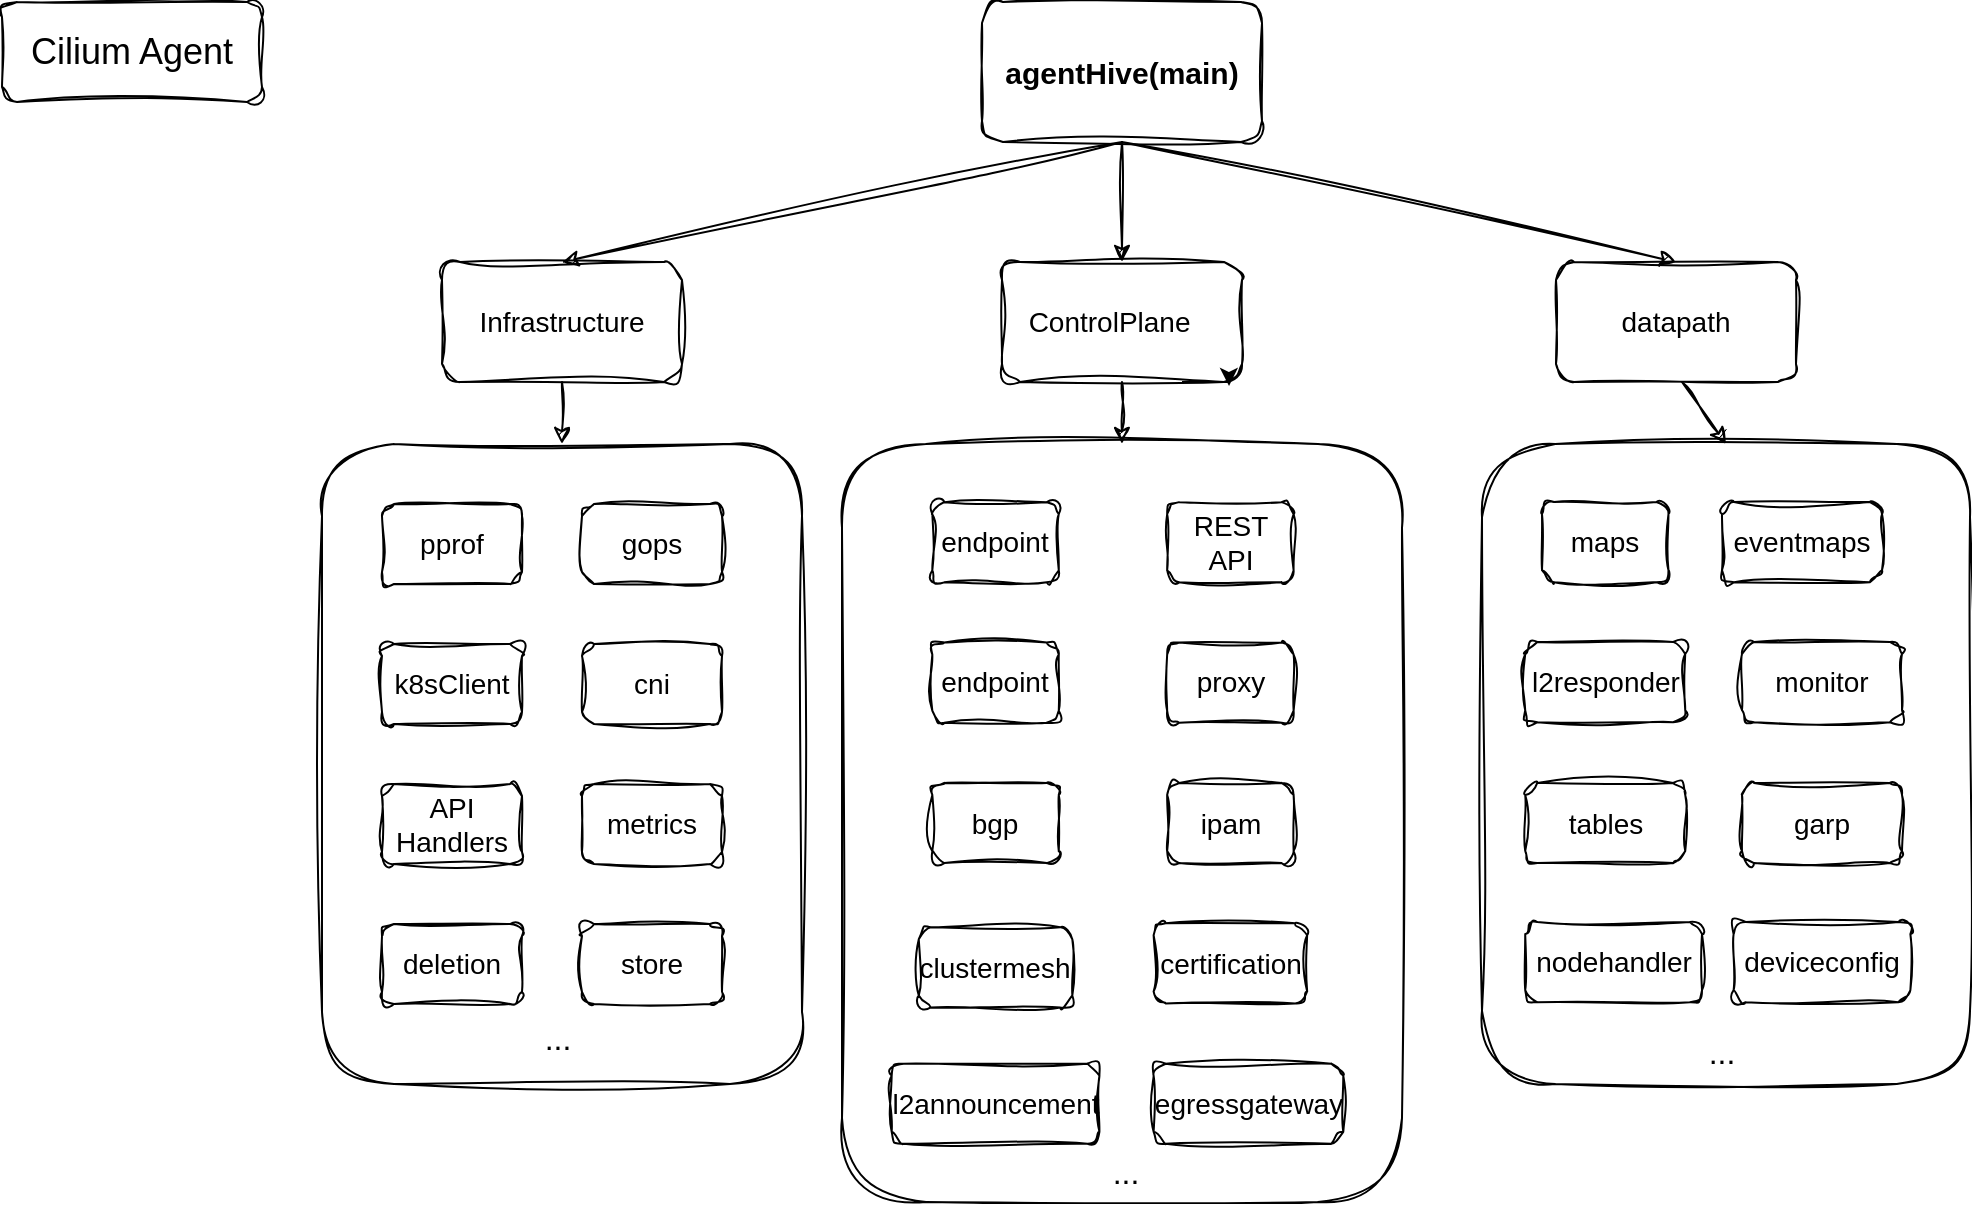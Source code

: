<mxfile version="22.0.4" type="github">
  <diagram name="第 1 页" id="8txZNbQ0SxlxXvtWB0ZA">
    <mxGraphModel dx="1194" dy="669" grid="1" gridSize="10" guides="1" tooltips="1" connect="1" arrows="1" fold="1" page="1" pageScale="1" pageWidth="1169" pageHeight="827" math="0" shadow="0">
      <root>
        <mxCell id="0" />
        <mxCell id="1" parent="0" />
        <mxCell id="jR49aNxmQRyQQmH85-RO-2" value="&lt;b style=&quot;font-size: 15px;&quot;&gt;agentHive(main)&lt;/b&gt;" style="rounded=1;whiteSpace=wrap;html=1;sketch=1;curveFitting=1;jiggle=2;fontSize=15;" vertex="1" parent="1">
          <mxGeometry x="500" y="10" width="140" height="70" as="geometry" />
        </mxCell>
        <mxCell id="jR49aNxmQRyQQmH85-RO-3" value="Infrastructure" style="rounded=1;whiteSpace=wrap;html=1;sketch=1;curveFitting=1;jiggle=2;fontSize=14;" vertex="1" parent="1">
          <mxGeometry x="230" y="140" width="120" height="60" as="geometry" />
        </mxCell>
        <mxCell id="jR49aNxmQRyQQmH85-RO-4" value="ControlPlane&lt;span style=&quot;white-space: pre; font-size: 14px;&quot;&gt;&#x9;&lt;/span&gt;" style="rounded=1;whiteSpace=wrap;html=1;glass=0;sketch=1;curveFitting=1;jiggle=2;fontSize=14;" vertex="1" parent="1">
          <mxGeometry x="510" y="140" width="120" height="60" as="geometry" />
        </mxCell>
        <mxCell id="jR49aNxmQRyQQmH85-RO-5" value="datapath" style="rounded=1;whiteSpace=wrap;html=1;sketch=1;curveFitting=1;jiggle=2;fontSize=14;" vertex="1" parent="1">
          <mxGeometry x="787" y="140" width="120" height="60" as="geometry" />
        </mxCell>
        <mxCell id="jR49aNxmQRyQQmH85-RO-7" value="" style="endArrow=classic;html=1;rounded=0;exitX=0.5;exitY=1;exitDx=0;exitDy=0;entryX=0.5;entryY=0;entryDx=0;entryDy=0;sketch=1;curveFitting=1;jiggle=2;" edge="1" parent="1" source="jR49aNxmQRyQQmH85-RO-2" target="jR49aNxmQRyQQmH85-RO-3">
          <mxGeometry width="50" height="50" relative="1" as="geometry">
            <mxPoint x="530" y="308.02" as="sourcePoint" />
            <mxPoint x="580" y="258.02" as="targetPoint" />
          </mxGeometry>
        </mxCell>
        <mxCell id="jR49aNxmQRyQQmH85-RO-8" value="" style="endArrow=classic;html=1;rounded=0;exitX=0.5;exitY=1;exitDx=0;exitDy=0;entryX=0.5;entryY=0;entryDx=0;entryDy=0;sketch=1;curveFitting=1;jiggle=2;" edge="1" parent="1" source="jR49aNxmQRyQQmH85-RO-2" target="jR49aNxmQRyQQmH85-RO-4">
          <mxGeometry width="50" height="50" relative="1" as="geometry">
            <mxPoint x="530" y="108.02" as="sourcePoint" />
            <mxPoint x="300" y="188.02" as="targetPoint" />
          </mxGeometry>
        </mxCell>
        <mxCell id="jR49aNxmQRyQQmH85-RO-9" value="" style="endArrow=classic;html=1;rounded=0;entryX=0.5;entryY=0;entryDx=0;entryDy=0;exitX=0.5;exitY=1;exitDx=0;exitDy=0;sketch=1;curveFitting=1;jiggle=2;" edge="1" parent="1" source="jR49aNxmQRyQQmH85-RO-2" target="jR49aNxmQRyQQmH85-RO-5">
          <mxGeometry width="50" height="50" relative="1" as="geometry">
            <mxPoint x="520" y="98.02" as="sourcePoint" />
            <mxPoint x="780" y="148.02" as="targetPoint" />
          </mxGeometry>
        </mxCell>
        <mxCell id="jR49aNxmQRyQQmH85-RO-11" value="&lt;font style=&quot;font-size: 18px;&quot;&gt;Cilium Agent&lt;/font&gt;" style="text;html=1;strokeColor=default;fillColor=none;align=center;verticalAlign=middle;whiteSpace=wrap;rounded=1;sketch=1;curveFitting=1;jiggle=2;" vertex="1" parent="1">
          <mxGeometry x="10" y="10" width="130" height="50" as="geometry" />
        </mxCell>
        <mxCell id="jR49aNxmQRyQQmH85-RO-35" value="" style="group" vertex="1" connectable="0" parent="1">
          <mxGeometry x="170" y="231" width="240" height="320" as="geometry" />
        </mxCell>
        <mxCell id="jR49aNxmQRyQQmH85-RO-20" value="" style="rounded=1;whiteSpace=wrap;html=1;sketch=1;curveFitting=1;jiggle=2;" vertex="1" parent="jR49aNxmQRyQQmH85-RO-35">
          <mxGeometry width="240" height="320" as="geometry" />
        </mxCell>
        <mxCell id="jR49aNxmQRyQQmH85-RO-12" value="pprof" style="rounded=1;whiteSpace=wrap;html=1;sketch=1;curveFitting=1;jiggle=2;fontSize=14;" vertex="1" parent="jR49aNxmQRyQQmH85-RO-35">
          <mxGeometry x="30" y="30" width="70" height="40" as="geometry" />
        </mxCell>
        <mxCell id="jR49aNxmQRyQQmH85-RO-13" value="gops" style="rounded=1;whiteSpace=wrap;html=1;sketch=1;curveFitting=1;jiggle=2;fontSize=14;" vertex="1" parent="jR49aNxmQRyQQmH85-RO-35">
          <mxGeometry x="130" y="30" width="70" height="40" as="geometry" />
        </mxCell>
        <mxCell id="jR49aNxmQRyQQmH85-RO-14" value="k8sClient" style="rounded=1;whiteSpace=wrap;html=1;sketch=1;curveFitting=1;jiggle=2;fontSize=14;" vertex="1" parent="jR49aNxmQRyQQmH85-RO-35">
          <mxGeometry x="30" y="100" width="70" height="40" as="geometry" />
        </mxCell>
        <mxCell id="jR49aNxmQRyQQmH85-RO-15" value="cni" style="rounded=1;whiteSpace=wrap;html=1;sketch=1;curveFitting=1;jiggle=2;fontSize=14;" vertex="1" parent="jR49aNxmQRyQQmH85-RO-35">
          <mxGeometry x="130" y="100" width="70" height="40" as="geometry" />
        </mxCell>
        <mxCell id="jR49aNxmQRyQQmH85-RO-16" value="API Handlers" style="rounded=1;whiteSpace=wrap;html=1;sketch=1;curveFitting=1;jiggle=2;fontSize=14;" vertex="1" parent="jR49aNxmQRyQQmH85-RO-35">
          <mxGeometry x="30" y="170" width="70" height="40" as="geometry" />
        </mxCell>
        <mxCell id="jR49aNxmQRyQQmH85-RO-17" value="metrics" style="rounded=1;whiteSpace=wrap;html=1;sketch=1;curveFitting=1;jiggle=2;fontSize=14;" vertex="1" parent="jR49aNxmQRyQQmH85-RO-35">
          <mxGeometry x="130" y="170" width="70" height="40" as="geometry" />
        </mxCell>
        <mxCell id="jR49aNxmQRyQQmH85-RO-18" value="deletion" style="rounded=1;whiteSpace=wrap;html=1;sketch=1;curveFitting=1;jiggle=2;fontSize=14;" vertex="1" parent="jR49aNxmQRyQQmH85-RO-35">
          <mxGeometry x="30" y="240" width="70" height="40" as="geometry" />
        </mxCell>
        <mxCell id="jR49aNxmQRyQQmH85-RO-19" value="store" style="rounded=1;whiteSpace=wrap;html=1;sketch=1;curveFitting=1;jiggle=2;fontSize=14;" vertex="1" parent="jR49aNxmQRyQQmH85-RO-35">
          <mxGeometry x="130" y="240" width="70" height="40" as="geometry" />
        </mxCell>
        <mxCell id="jR49aNxmQRyQQmH85-RO-28" value="..." style="text;html=1;strokeColor=none;fillColor=none;align=center;verticalAlign=middle;whiteSpace=wrap;rounded=0;fontSize=16;" vertex="1" parent="jR49aNxmQRyQQmH85-RO-35">
          <mxGeometry x="88" y="282" width="60" height="30" as="geometry" />
        </mxCell>
        <mxCell id="jR49aNxmQRyQQmH85-RO-37" value="" style="group" vertex="1" connectable="0" parent="1">
          <mxGeometry x="430" y="231" width="280" height="379" as="geometry" />
        </mxCell>
        <mxCell id="jR49aNxmQRyQQmH85-RO-10" style="edgeStyle=orthogonalEdgeStyle;rounded=0;orthogonalLoop=1;jettySize=auto;html=1;exitX=0.75;exitY=1;exitDx=0;exitDy=0;entryX=0.946;entryY=1.033;entryDx=0;entryDy=0;entryPerimeter=0;" edge="1" parent="jR49aNxmQRyQQmH85-RO-37" source="jR49aNxmQRyQQmH85-RO-4" target="jR49aNxmQRyQQmH85-RO-4">
          <mxGeometry relative="1" as="geometry" />
        </mxCell>
        <mxCell id="jR49aNxmQRyQQmH85-RO-36" value="" style="group" vertex="1" connectable="0" parent="jR49aNxmQRyQQmH85-RO-37">
          <mxGeometry width="280" height="379.0" as="geometry" />
        </mxCell>
        <mxCell id="jR49aNxmQRyQQmH85-RO-33" value="" style="rounded=1;whiteSpace=wrap;html=1;sketch=1;curveFitting=1;jiggle=2;" vertex="1" parent="jR49aNxmQRyQQmH85-RO-36">
          <mxGeometry width="280" height="379.0" as="geometry" />
        </mxCell>
        <mxCell id="jR49aNxmQRyQQmH85-RO-21" value="endpoint" style="rounded=1;whiteSpace=wrap;html=1;sketch=1;curveFitting=1;jiggle=2;fontSize=14;" vertex="1" parent="jR49aNxmQRyQQmH85-RO-36">
          <mxGeometry x="45.161" y="29.077" width="63.226" height="40.106" as="geometry" />
        </mxCell>
        <mxCell id="jR49aNxmQRyQQmH85-RO-22" value="certification" style="rounded=1;whiteSpace=wrap;html=1;sketch=1;curveFitting=1;jiggle=2;fontSize=14;" vertex="1" parent="jR49aNxmQRyQQmH85-RO-36">
          <mxGeometry x="155.806" y="239.632" width="76.774" height="40.106" as="geometry" />
        </mxCell>
        <mxCell id="jR49aNxmQRyQQmH85-RO-23" value="endpoint" style="rounded=1;whiteSpace=wrap;html=1;sketch=1;curveFitting=1;jiggle=2;fontSize=14;" vertex="1" parent="jR49aNxmQRyQQmH85-RO-36">
          <mxGeometry x="45.161" y="99.262" width="63.226" height="40.106" as="geometry" />
        </mxCell>
        <mxCell id="jR49aNxmQRyQQmH85-RO-24" value="proxy" style="rounded=1;whiteSpace=wrap;html=1;sketch=1;curveFitting=1;jiggle=2;fontSize=14;" vertex="1" parent="jR49aNxmQRyQQmH85-RO-36">
          <mxGeometry x="162.581" y="99.262" width="63.226" height="40.106" as="geometry" />
        </mxCell>
        <mxCell id="jR49aNxmQRyQQmH85-RO-25" value="REST API" style="rounded=1;whiteSpace=wrap;html=1;sketch=1;curveFitting=1;jiggle=2;fontSize=14;" vertex="1" parent="jR49aNxmQRyQQmH85-RO-36">
          <mxGeometry x="162.581" y="29.077" width="63.226" height="40.106" as="geometry" />
        </mxCell>
        <mxCell id="jR49aNxmQRyQQmH85-RO-26" value="bgp" style="rounded=1;whiteSpace=wrap;html=1;sketch=1;curveFitting=1;jiggle=2;fontSize=14;" vertex="1" parent="jR49aNxmQRyQQmH85-RO-36">
          <mxGeometry x="45.161" y="169.447" width="63.226" height="40.106" as="geometry" />
        </mxCell>
        <mxCell id="jR49aNxmQRyQQmH85-RO-27" value="ipam" style="rounded=1;whiteSpace=wrap;html=1;sketch=1;curveFitting=1;jiggle=2;fontSize=14;" vertex="1" parent="jR49aNxmQRyQQmH85-RO-36">
          <mxGeometry x="162.581" y="169.447" width="63.226" height="40.106" as="geometry" />
        </mxCell>
        <mxCell id="jR49aNxmQRyQQmH85-RO-30" value="egressgateway" style="rounded=1;whiteSpace=wrap;html=1;sketch=1;curveFitting=1;jiggle=2;fontSize=14;" vertex="1" parent="jR49aNxmQRyQQmH85-RO-36">
          <mxGeometry x="155.806" y="309.817" width="94.839" height="40.106" as="geometry" />
        </mxCell>
        <mxCell id="jR49aNxmQRyQQmH85-RO-31" value="clustermesh" style="rounded=1;whiteSpace=wrap;html=1;sketch=1;curveFitting=1;jiggle=2;fontSize=14;" vertex="1" parent="jR49aNxmQRyQQmH85-RO-36">
          <mxGeometry x="38.387" y="241.638" width="76.774" height="40.106" as="geometry" />
        </mxCell>
        <mxCell id="jR49aNxmQRyQQmH85-RO-32" value="l2announcement" style="rounded=1;whiteSpace=wrap;html=1;sketch=1;curveFitting=1;jiggle=2;fontSize=14;" vertex="1" parent="jR49aNxmQRyQQmH85-RO-36">
          <mxGeometry x="24.839" y="309.817" width="103.871" height="40.106" as="geometry" />
        </mxCell>
        <mxCell id="jR49aNxmQRyQQmH85-RO-34" value="..." style="text;html=1;strokeColor=none;fillColor=none;align=center;verticalAlign=middle;whiteSpace=wrap;rounded=0;fontSize=16;" vertex="1" parent="jR49aNxmQRyQQmH85-RO-36">
          <mxGeometry x="115.161" y="348.921" width="54.194" height="30.079" as="geometry" />
        </mxCell>
        <mxCell id="jR49aNxmQRyQQmH85-RO-38" value="" style="endArrow=classic;html=1;rounded=0;entryX=0.5;entryY=0;entryDx=0;entryDy=0;sketch=1;curveFitting=1;jiggle=2;" edge="1" parent="1" target="jR49aNxmQRyQQmH85-RO-20">
          <mxGeometry width="50" height="50" relative="1" as="geometry">
            <mxPoint x="290" y="200" as="sourcePoint" />
            <mxPoint x="340" y="150" as="targetPoint" />
          </mxGeometry>
        </mxCell>
        <mxCell id="jR49aNxmQRyQQmH85-RO-39" value="" style="endArrow=classic;html=1;rounded=0;entryX=0.5;entryY=0;entryDx=0;entryDy=0;sketch=1;curveFitting=1;jiggle=2;exitX=0.5;exitY=1;exitDx=0;exitDy=0;" edge="1" parent="1" source="jR49aNxmQRyQQmH85-RO-4" target="jR49aNxmQRyQQmH85-RO-33">
          <mxGeometry width="50" height="50" relative="1" as="geometry">
            <mxPoint x="580" y="200" as="sourcePoint" />
            <mxPoint x="420" y="231" as="targetPoint" />
          </mxGeometry>
        </mxCell>
        <mxCell id="jR49aNxmQRyQQmH85-RO-61" value="" style="group" vertex="1" connectable="0" parent="1">
          <mxGeometry x="760" y="231" width="234" height="329" as="geometry" />
        </mxCell>
        <mxCell id="jR49aNxmQRyQQmH85-RO-60" value="" style="rounded=1;whiteSpace=wrap;html=1;sketch=1;curveFitting=1;jiggle=2;" vertex="1" parent="jR49aNxmQRyQQmH85-RO-61">
          <mxGeometry x="-10" width="244" height="320" as="geometry" />
        </mxCell>
        <mxCell id="jR49aNxmQRyQQmH85-RO-52" value="maps" style="rounded=1;whiteSpace=wrap;html=1;sketch=1;curveFitting=1;jiggle=2;fontSize=14;" vertex="1" parent="jR49aNxmQRyQQmH85-RO-61">
          <mxGeometry x="20.001" y="28.997" width="63.226" height="40.106" as="geometry" />
        </mxCell>
        <mxCell id="jR49aNxmQRyQQmH85-RO-53" value="eventmaps" style="rounded=1;whiteSpace=wrap;html=1;sketch=1;curveFitting=1;jiggle=2;fontSize=14;" vertex="1" parent="jR49aNxmQRyQQmH85-RO-61">
          <mxGeometry x="110" y="29" width="80" height="40.11" as="geometry" />
        </mxCell>
        <mxCell id="jR49aNxmQRyQQmH85-RO-54" value="monitor" style="rounded=1;whiteSpace=wrap;html=1;sketch=1;curveFitting=1;jiggle=2;fontSize=14;" vertex="1" parent="jR49aNxmQRyQQmH85-RO-61">
          <mxGeometry x="120" y="99" width="80" height="40.11" as="geometry" />
        </mxCell>
        <mxCell id="jR49aNxmQRyQQmH85-RO-55" value="l2responder" style="rounded=1;whiteSpace=wrap;html=1;sketch=1;curveFitting=1;jiggle=2;fontSize=14;" vertex="1" parent="jR49aNxmQRyQQmH85-RO-61">
          <mxGeometry x="11.61" y="99" width="80" height="40.11" as="geometry" />
        </mxCell>
        <mxCell id="jR49aNxmQRyQQmH85-RO-56" value="tables" style="rounded=1;whiteSpace=wrap;html=1;sketch=1;curveFitting=1;jiggle=2;fontSize=14;" vertex="1" parent="jR49aNxmQRyQQmH85-RO-61">
          <mxGeometry x="11.61" y="169.45" width="80" height="40.11" as="geometry" />
        </mxCell>
        <mxCell id="jR49aNxmQRyQQmH85-RO-57" value="garp" style="rounded=1;whiteSpace=wrap;html=1;sketch=1;curveFitting=1;jiggle=2;fontSize=14;" vertex="1" parent="jR49aNxmQRyQQmH85-RO-61">
          <mxGeometry x="120" y="169.45" width="80" height="40.11" as="geometry" />
        </mxCell>
        <mxCell id="jR49aNxmQRyQQmH85-RO-58" value="nodehandler" style="rounded=1;whiteSpace=wrap;html=1;sketch=1;curveFitting=1;jiggle=2;fontSize=14;" vertex="1" parent="jR49aNxmQRyQQmH85-RO-61">
          <mxGeometry x="11.61" y="239" width="88.39" height="40.11" as="geometry" />
        </mxCell>
        <mxCell id="jR49aNxmQRyQQmH85-RO-59" value="deviceconfig" style="rounded=1;whiteSpace=wrap;html=1;sketch=1;curveFitting=1;jiggle=2;fontSize=14;" vertex="1" parent="jR49aNxmQRyQQmH85-RO-61">
          <mxGeometry x="115.8" y="239" width="88.39" height="40.11" as="geometry" />
        </mxCell>
        <mxCell id="jR49aNxmQRyQQmH85-RO-76" value="..." style="text;html=1;strokeColor=none;fillColor=none;align=center;verticalAlign=middle;whiteSpace=wrap;rounded=0;fontSize=16;" vertex="1" parent="jR49aNxmQRyQQmH85-RO-61">
          <mxGeometry x="83.231" y="289.001" width="54.194" height="30.079" as="geometry" />
        </mxCell>
        <mxCell id="jR49aNxmQRyQQmH85-RO-62" value="" style="endArrow=classic;html=1;rounded=0;entryX=0.5;entryY=0;entryDx=0;entryDy=0;sketch=1;curveFitting=1;jiggle=2;" edge="1" parent="1" target="jR49aNxmQRyQQmH85-RO-60">
          <mxGeometry width="50" height="50" relative="1" as="geometry">
            <mxPoint x="850" y="200" as="sourcePoint" />
            <mxPoint x="900" y="150" as="targetPoint" />
          </mxGeometry>
        </mxCell>
      </root>
    </mxGraphModel>
  </diagram>
</mxfile>
